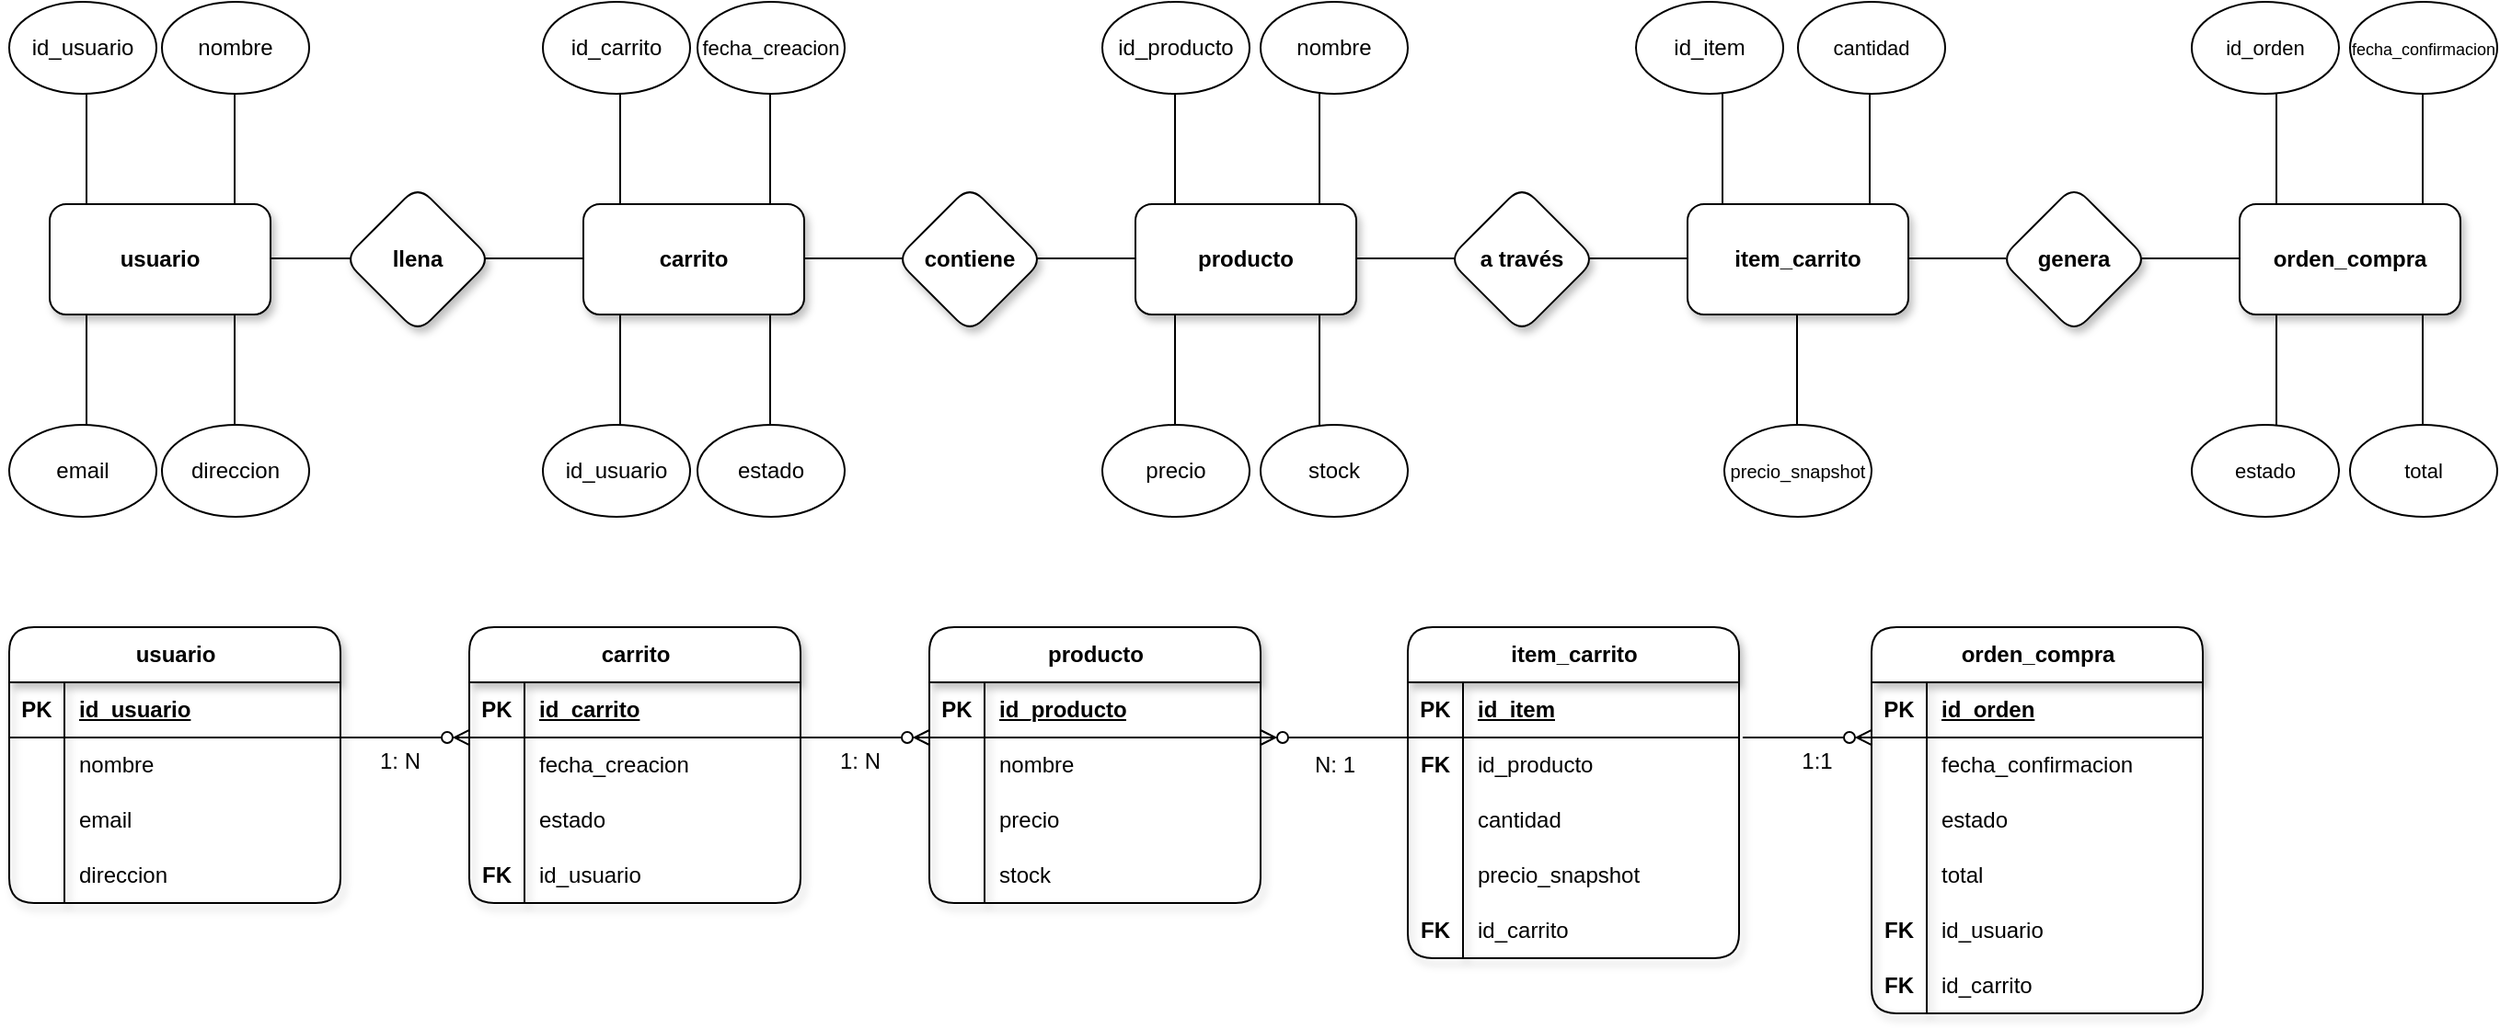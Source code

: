 <mxfile version="28.2.0">
  <diagram name="Página-1" id="BVF_Sdd0lbdZbqSr5Axi">
    <mxGraphModel grid="1" page="1" gridSize="10" guides="1" tooltips="1" connect="1" arrows="1" fold="1" pageScale="1" pageWidth="1169" pageHeight="1654" math="0" shadow="0">
      <root>
        <mxCell id="0" />
        <mxCell id="1" parent="0" />
        <mxCell id="yxh1F2cx4hPdt5Vnige9-108" value="" style="endArrow=none;html=1;rounded=0;" edge="1" parent="1">
          <mxGeometry width="50" height="50" relative="1" as="geometry">
            <mxPoint x="1180" y="199.5" as="sourcePoint" />
            <mxPoint x="1240" y="199.5" as="targetPoint" />
          </mxGeometry>
        </mxCell>
        <mxCell id="yxh1F2cx4hPdt5Vnige9-107" value="" style="endArrow=none;html=1;rounded=0;" edge="1" parent="1">
          <mxGeometry width="50" height="50" relative="1" as="geometry">
            <mxPoint x="1053" y="199.5" as="sourcePoint" />
            <mxPoint x="1113" y="199.5" as="targetPoint" />
          </mxGeometry>
        </mxCell>
        <mxCell id="yxh1F2cx4hPdt5Vnige9-14" value="" style="endArrow=none;html=1;rounded=0;" edge="1" parent="1">
          <mxGeometry width="50" height="50" relative="1" as="geometry">
            <mxPoint x="880" y="199.5" as="sourcePoint" />
            <mxPoint x="940" y="199.5" as="targetPoint" />
          </mxGeometry>
        </mxCell>
        <mxCell id="yxh1F2cx4hPdt5Vnige9-13" value="" style="endArrow=none;html=1;rounded=0;" edge="1" parent="1">
          <mxGeometry width="50" height="50" relative="1" as="geometry">
            <mxPoint x="760" y="199.5" as="sourcePoint" />
            <mxPoint x="820" y="199.5" as="targetPoint" />
          </mxGeometry>
        </mxCell>
        <mxCell id="yxh1F2cx4hPdt5Vnige9-12" value="" style="endArrow=none;html=1;rounded=0;" edge="1" parent="1">
          <mxGeometry width="50" height="50" relative="1" as="geometry">
            <mxPoint x="585" y="199.5" as="sourcePoint" />
            <mxPoint x="645" y="199.5" as="targetPoint" />
          </mxGeometry>
        </mxCell>
        <mxCell id="yxh1F2cx4hPdt5Vnige9-11" value="" style="endArrow=none;html=1;rounded=0;" edge="1" parent="1">
          <mxGeometry width="50" height="50" relative="1" as="geometry">
            <mxPoint x="460" y="199.5" as="sourcePoint" />
            <mxPoint x="520" y="199.5" as="targetPoint" />
          </mxGeometry>
        </mxCell>
        <mxCell id="yxh1F2cx4hPdt5Vnige9-10" value="" style="endArrow=none;html=1;rounded=0;" edge="1" parent="1">
          <mxGeometry width="50" height="50" relative="1" as="geometry">
            <mxPoint x="280" y="199.5" as="sourcePoint" />
            <mxPoint x="340" y="199.5" as="targetPoint" />
          </mxGeometry>
        </mxCell>
        <mxCell id="yxh1F2cx4hPdt5Vnige9-9" value="" style="endArrow=none;html=1;rounded=0;" edge="1" parent="1">
          <mxGeometry width="50" height="50" relative="1" as="geometry">
            <mxPoint x="160" y="199.5" as="sourcePoint" />
            <mxPoint x="220" y="199.5" as="targetPoint" />
          </mxGeometry>
        </mxCell>
        <mxCell id="yxh1F2cx4hPdt5Vnige9-1" value="&lt;b&gt;usuario&lt;/b&gt;" style="rounded=1;whiteSpace=wrap;html=1;shadow=1;" vertex="1" parent="1">
          <mxGeometry x="50" y="170" width="120" height="60" as="geometry" />
        </mxCell>
        <mxCell id="yxh1F2cx4hPdt5Vnige9-2" value="&lt;b&gt;carrito&lt;/b&gt;" style="rounded=1;whiteSpace=wrap;html=1;shadow=1;" vertex="1" parent="1">
          <mxGeometry x="340" y="170" width="120" height="60" as="geometry" />
        </mxCell>
        <mxCell id="yxh1F2cx4hPdt5Vnige9-3" value="&lt;b&gt;item_carrito&lt;/b&gt;" style="rounded=1;whiteSpace=wrap;html=1;shadow=1;" vertex="1" parent="1">
          <mxGeometry x="940" y="170" width="120" height="60" as="geometry" />
        </mxCell>
        <mxCell id="yxh1F2cx4hPdt5Vnige9-4" value="&lt;b&gt;producto&lt;/b&gt;" style="rounded=1;whiteSpace=wrap;html=1;shadow=1;" vertex="1" parent="1">
          <mxGeometry x="640" y="170" width="120" height="60" as="geometry" />
        </mxCell>
        <mxCell id="yxh1F2cx4hPdt5Vnige9-5" value="&lt;b&gt;llena&lt;/b&gt;" style="rhombus;whiteSpace=wrap;html=1;rounded=1;shadow=1;" vertex="1" parent="1">
          <mxGeometry x="210" y="160" width="80" height="80" as="geometry" />
        </mxCell>
        <mxCell id="yxh1F2cx4hPdt5Vnige9-7" value="&lt;b&gt;a través&lt;/b&gt;" style="rhombus;whiteSpace=wrap;html=1;rounded=1;shadow=1;" vertex="1" parent="1">
          <mxGeometry x="810" y="160" width="80" height="80" as="geometry" />
        </mxCell>
        <mxCell id="yxh1F2cx4hPdt5Vnige9-8" value="&lt;b&gt;contiene&lt;/b&gt;" style="rhombus;whiteSpace=wrap;html=1;rounded=1;shadow=1;" vertex="1" parent="1">
          <mxGeometry x="510" y="160" width="80" height="80" as="geometry" />
        </mxCell>
        <mxCell id="yxh1F2cx4hPdt5Vnige9-15" value="id_usuario" style="ellipse;whiteSpace=wrap;html=1;" vertex="1" parent="1">
          <mxGeometry x="28" y="60" width="80" height="50" as="geometry" />
        </mxCell>
        <mxCell id="yxh1F2cx4hPdt5Vnige9-16" value="nombre" style="ellipse;whiteSpace=wrap;html=1;" vertex="1" parent="1">
          <mxGeometry x="111" y="60" width="80" height="50" as="geometry" />
        </mxCell>
        <mxCell id="yxh1F2cx4hPdt5Vnige9-17" value="email" style="ellipse;whiteSpace=wrap;html=1;" vertex="1" parent="1">
          <mxGeometry x="28" y="290" width="80" height="50" as="geometry" />
        </mxCell>
        <mxCell id="yxh1F2cx4hPdt5Vnige9-18" value="direccion" style="ellipse;whiteSpace=wrap;html=1;" vertex="1" parent="1">
          <mxGeometry x="111" y="290" width="80" height="50" as="geometry" />
        </mxCell>
        <mxCell id="yxh1F2cx4hPdt5Vnige9-19" value="" style="endArrow=none;html=1;rounded=0;" edge="1" parent="1">
          <mxGeometry width="50" height="50" relative="1" as="geometry">
            <mxPoint x="70" y="290" as="sourcePoint" />
            <mxPoint x="70" y="230" as="targetPoint" />
          </mxGeometry>
        </mxCell>
        <mxCell id="yxh1F2cx4hPdt5Vnige9-20" style="edgeStyle=orthogonalEdgeStyle;rounded=0;orthogonalLoop=1;jettySize=auto;html=1;exitX=0.5;exitY=1;exitDx=0;exitDy=0;" edge="1" parent="1" source="yxh1F2cx4hPdt5Vnige9-18" target="yxh1F2cx4hPdt5Vnige9-18">
          <mxGeometry relative="1" as="geometry" />
        </mxCell>
        <mxCell id="yxh1F2cx4hPdt5Vnige9-21" value="" style="endArrow=none;html=1;rounded=0;" edge="1" parent="1">
          <mxGeometry width="50" height="50" relative="1" as="geometry">
            <mxPoint x="150.5" y="290" as="sourcePoint" />
            <mxPoint x="150.5" y="230" as="targetPoint" />
          </mxGeometry>
        </mxCell>
        <mxCell id="yxh1F2cx4hPdt5Vnige9-22" value="" style="endArrow=none;html=1;rounded=0;" edge="1" parent="1">
          <mxGeometry width="50" height="50" relative="1" as="geometry">
            <mxPoint x="70" y="170" as="sourcePoint" />
            <mxPoint x="70" y="110" as="targetPoint" />
          </mxGeometry>
        </mxCell>
        <mxCell id="yxh1F2cx4hPdt5Vnige9-23" value="" style="endArrow=none;html=1;rounded=0;" edge="1" parent="1">
          <mxGeometry width="50" height="50" relative="1" as="geometry">
            <mxPoint x="150.5" y="170" as="sourcePoint" />
            <mxPoint x="150.5" y="110" as="targetPoint" />
          </mxGeometry>
        </mxCell>
        <mxCell id="yxh1F2cx4hPdt5Vnige9-24" value="id_carrito" style="ellipse;whiteSpace=wrap;html=1;" vertex="1" parent="1">
          <mxGeometry x="318" y="60" width="80" height="50" as="geometry" />
        </mxCell>
        <mxCell id="yxh1F2cx4hPdt5Vnige9-25" value="&lt;font style=&quot;font-size: 11px;&quot;&gt;fecha_creacion&lt;/font&gt;" style="ellipse;whiteSpace=wrap;html=1;" vertex="1" parent="1">
          <mxGeometry x="402" y="60" width="80" height="50" as="geometry" />
        </mxCell>
        <mxCell id="yxh1F2cx4hPdt5Vnige9-26" value="id_usuario" style="ellipse;whiteSpace=wrap;html=1;" vertex="1" parent="1">
          <mxGeometry x="318" y="290" width="80" height="50" as="geometry" />
        </mxCell>
        <mxCell id="yxh1F2cx4hPdt5Vnige9-27" value="estado" style="ellipse;whiteSpace=wrap;html=1;" vertex="1" parent="1">
          <mxGeometry x="402" y="290" width="80" height="50" as="geometry" />
        </mxCell>
        <mxCell id="yxh1F2cx4hPdt5Vnige9-28" value="" style="endArrow=none;html=1;rounded=0;" edge="1" parent="1">
          <mxGeometry width="50" height="50" relative="1" as="geometry">
            <mxPoint x="360" y="290" as="sourcePoint" />
            <mxPoint x="360" y="230" as="targetPoint" />
          </mxGeometry>
        </mxCell>
        <mxCell id="yxh1F2cx4hPdt5Vnige9-29" value="" style="endArrow=none;html=1;rounded=0;" edge="1" parent="1">
          <mxGeometry width="50" height="50" relative="1" as="geometry">
            <mxPoint x="441.5" y="290" as="sourcePoint" />
            <mxPoint x="441.5" y="230" as="targetPoint" />
          </mxGeometry>
        </mxCell>
        <mxCell id="yxh1F2cx4hPdt5Vnige9-30" value="" style="endArrow=none;html=1;rounded=0;" edge="1" parent="1">
          <mxGeometry width="50" height="50" relative="1" as="geometry">
            <mxPoint x="360" y="170" as="sourcePoint" />
            <mxPoint x="360" y="110" as="targetPoint" />
          </mxGeometry>
        </mxCell>
        <mxCell id="yxh1F2cx4hPdt5Vnige9-31" value="" style="endArrow=none;html=1;rounded=0;" edge="1" parent="1">
          <mxGeometry width="50" height="50" relative="1" as="geometry">
            <mxPoint x="441.5" y="170" as="sourcePoint" />
            <mxPoint x="441.5" y="110" as="targetPoint" />
          </mxGeometry>
        </mxCell>
        <mxCell id="yxh1F2cx4hPdt5Vnige9-32" value="id_producto" style="ellipse;whiteSpace=wrap;html=1;" vertex="1" parent="1">
          <mxGeometry x="622" y="60" width="80" height="50" as="geometry" />
        </mxCell>
        <mxCell id="yxh1F2cx4hPdt5Vnige9-34" value="nombre" style="ellipse;whiteSpace=wrap;html=1;" vertex="1" parent="1">
          <mxGeometry x="708" y="60" width="80" height="50" as="geometry" />
        </mxCell>
        <mxCell id="yxh1F2cx4hPdt5Vnige9-35" value="precio" style="ellipse;whiteSpace=wrap;html=1;" vertex="1" parent="1">
          <mxGeometry x="622" y="290" width="80" height="50" as="geometry" />
        </mxCell>
        <mxCell id="yxh1F2cx4hPdt5Vnige9-36" value="stock" style="ellipse;whiteSpace=wrap;html=1;" vertex="1" parent="1">
          <mxGeometry x="708" y="290" width="80" height="50" as="geometry" />
        </mxCell>
        <mxCell id="yxh1F2cx4hPdt5Vnige9-37" value="" style="endArrow=none;html=1;rounded=0;" edge="1" parent="1">
          <mxGeometry width="50" height="50" relative="1" as="geometry">
            <mxPoint x="661.5" y="290" as="sourcePoint" />
            <mxPoint x="661.5" y="230" as="targetPoint" />
          </mxGeometry>
        </mxCell>
        <mxCell id="yxh1F2cx4hPdt5Vnige9-38" value="" style="endArrow=none;html=1;rounded=0;" edge="1" parent="1">
          <mxGeometry width="50" height="50" relative="1" as="geometry">
            <mxPoint x="740" y="290" as="sourcePoint" />
            <mxPoint x="740" y="230" as="targetPoint" />
          </mxGeometry>
        </mxCell>
        <mxCell id="yxh1F2cx4hPdt5Vnige9-39" value="" style="endArrow=none;html=1;rounded=0;" edge="1" parent="1">
          <mxGeometry width="50" height="50" relative="1" as="geometry">
            <mxPoint x="661.5" y="170" as="sourcePoint" />
            <mxPoint x="661.5" y="110" as="targetPoint" />
          </mxGeometry>
        </mxCell>
        <mxCell id="yxh1F2cx4hPdt5Vnige9-42" value="id_item" style="ellipse;whiteSpace=wrap;html=1;" vertex="1" parent="1">
          <mxGeometry x="912" y="60" width="80" height="50" as="geometry" />
        </mxCell>
        <mxCell id="yxh1F2cx4hPdt5Vnige9-43" value="&lt;font style=&quot;font-size: 11px;&quot;&gt;cantidad&lt;/font&gt;" style="ellipse;whiteSpace=wrap;html=1;" vertex="1" parent="1">
          <mxGeometry x="1000" y="60" width="80" height="50" as="geometry" />
        </mxCell>
        <mxCell id="yxh1F2cx4hPdt5Vnige9-45" value="&lt;font style=&quot;font-size: 10px;&quot;&gt;precio_snapshot&lt;/font&gt;" style="ellipse;whiteSpace=wrap;html=1;" vertex="1" parent="1">
          <mxGeometry x="960" y="290" width="80" height="50" as="geometry" />
        </mxCell>
        <mxCell id="yxh1F2cx4hPdt5Vnige9-47" value="" style="endArrow=none;html=1;rounded=0;" edge="1" parent="1">
          <mxGeometry width="50" height="50" relative="1" as="geometry">
            <mxPoint x="999.5" y="290" as="sourcePoint" />
            <mxPoint x="999.5" y="230" as="targetPoint" />
          </mxGeometry>
        </mxCell>
        <mxCell id="yxh1F2cx4hPdt5Vnige9-49" value="" style="endArrow=none;html=1;rounded=0;" edge="1" parent="1">
          <mxGeometry width="50" height="50" relative="1" as="geometry">
            <mxPoint x="1039" y="170" as="sourcePoint" />
            <mxPoint x="1039" y="110" as="targetPoint" />
          </mxGeometry>
        </mxCell>
        <mxCell id="yxh1F2cx4hPdt5Vnige9-52" value="usuario" style="shape=table;startSize=30;container=1;collapsible=1;childLayout=tableLayout;fixedRows=1;rowLines=0;fontStyle=1;align=center;resizeLast=1;html=1;rounded=1;shadow=1;" vertex="1" parent="1">
          <mxGeometry x="28" y="400" width="180" height="150" as="geometry" />
        </mxCell>
        <mxCell id="yxh1F2cx4hPdt5Vnige9-53" value="" style="shape=tableRow;horizontal=0;startSize=0;swimlaneHead=0;swimlaneBody=0;fillColor=none;collapsible=0;dropTarget=0;points=[[0,0.5],[1,0.5]];portConstraint=eastwest;top=0;left=0;right=0;bottom=1;" vertex="1" parent="yxh1F2cx4hPdt5Vnige9-52">
          <mxGeometry y="30" width="180" height="30" as="geometry" />
        </mxCell>
        <mxCell id="yxh1F2cx4hPdt5Vnige9-54" value="PK" style="shape=partialRectangle;connectable=0;fillColor=none;top=0;left=0;bottom=0;right=0;fontStyle=1;overflow=hidden;whiteSpace=wrap;html=1;" vertex="1" parent="yxh1F2cx4hPdt5Vnige9-53">
          <mxGeometry width="30" height="30" as="geometry">
            <mxRectangle width="30" height="30" as="alternateBounds" />
          </mxGeometry>
        </mxCell>
        <mxCell id="yxh1F2cx4hPdt5Vnige9-55" value="id_usuario" style="shape=partialRectangle;connectable=0;fillColor=none;top=0;left=0;bottom=0;right=0;align=left;spacingLeft=6;fontStyle=5;overflow=hidden;whiteSpace=wrap;html=1;" vertex="1" parent="yxh1F2cx4hPdt5Vnige9-53">
          <mxGeometry x="30" width="150" height="30" as="geometry">
            <mxRectangle width="150" height="30" as="alternateBounds" />
          </mxGeometry>
        </mxCell>
        <mxCell id="yxh1F2cx4hPdt5Vnige9-56" value="" style="shape=tableRow;horizontal=0;startSize=0;swimlaneHead=0;swimlaneBody=0;fillColor=none;collapsible=0;dropTarget=0;points=[[0,0.5],[1,0.5]];portConstraint=eastwest;top=0;left=0;right=0;bottom=0;" vertex="1" parent="yxh1F2cx4hPdt5Vnige9-52">
          <mxGeometry y="60" width="180" height="30" as="geometry" />
        </mxCell>
        <mxCell id="yxh1F2cx4hPdt5Vnige9-57" value="" style="shape=partialRectangle;connectable=0;fillColor=none;top=0;left=0;bottom=0;right=0;editable=1;overflow=hidden;whiteSpace=wrap;html=1;" vertex="1" parent="yxh1F2cx4hPdt5Vnige9-56">
          <mxGeometry width="30" height="30" as="geometry">
            <mxRectangle width="30" height="30" as="alternateBounds" />
          </mxGeometry>
        </mxCell>
        <mxCell id="yxh1F2cx4hPdt5Vnige9-58" value="nombre" style="shape=partialRectangle;connectable=0;fillColor=none;top=0;left=0;bottom=0;right=0;align=left;spacingLeft=6;overflow=hidden;whiteSpace=wrap;html=1;" vertex="1" parent="yxh1F2cx4hPdt5Vnige9-56">
          <mxGeometry x="30" width="150" height="30" as="geometry">
            <mxRectangle width="150" height="30" as="alternateBounds" />
          </mxGeometry>
        </mxCell>
        <mxCell id="yxh1F2cx4hPdt5Vnige9-59" value="" style="shape=tableRow;horizontal=0;startSize=0;swimlaneHead=0;swimlaneBody=0;fillColor=none;collapsible=0;dropTarget=0;points=[[0,0.5],[1,0.5]];portConstraint=eastwest;top=0;left=0;right=0;bottom=0;" vertex="1" parent="yxh1F2cx4hPdt5Vnige9-52">
          <mxGeometry y="90" width="180" height="30" as="geometry" />
        </mxCell>
        <mxCell id="yxh1F2cx4hPdt5Vnige9-60" value="" style="shape=partialRectangle;connectable=0;fillColor=none;top=0;left=0;bottom=0;right=0;editable=1;overflow=hidden;whiteSpace=wrap;html=1;" vertex="1" parent="yxh1F2cx4hPdt5Vnige9-59">
          <mxGeometry width="30" height="30" as="geometry">
            <mxRectangle width="30" height="30" as="alternateBounds" />
          </mxGeometry>
        </mxCell>
        <mxCell id="yxh1F2cx4hPdt5Vnige9-61" value="email" style="shape=partialRectangle;connectable=0;fillColor=none;top=0;left=0;bottom=0;right=0;align=left;spacingLeft=6;overflow=hidden;whiteSpace=wrap;html=1;" vertex="1" parent="yxh1F2cx4hPdt5Vnige9-59">
          <mxGeometry x="30" width="150" height="30" as="geometry">
            <mxRectangle width="150" height="30" as="alternateBounds" />
          </mxGeometry>
        </mxCell>
        <mxCell id="yxh1F2cx4hPdt5Vnige9-62" value="" style="shape=tableRow;horizontal=0;startSize=0;swimlaneHead=0;swimlaneBody=0;fillColor=none;collapsible=0;dropTarget=0;points=[[0,0.5],[1,0.5]];portConstraint=eastwest;top=0;left=0;right=0;bottom=0;" vertex="1" parent="yxh1F2cx4hPdt5Vnige9-52">
          <mxGeometry y="120" width="180" height="30" as="geometry" />
        </mxCell>
        <mxCell id="yxh1F2cx4hPdt5Vnige9-63" value="" style="shape=partialRectangle;connectable=0;fillColor=none;top=0;left=0;bottom=0;right=0;editable=1;overflow=hidden;whiteSpace=wrap;html=1;" vertex="1" parent="yxh1F2cx4hPdt5Vnige9-62">
          <mxGeometry width="30" height="30" as="geometry">
            <mxRectangle width="30" height="30" as="alternateBounds" />
          </mxGeometry>
        </mxCell>
        <mxCell id="yxh1F2cx4hPdt5Vnige9-64" value="direccion" style="shape=partialRectangle;connectable=0;fillColor=none;top=0;left=0;bottom=0;right=0;align=left;spacingLeft=6;overflow=hidden;whiteSpace=wrap;html=1;" vertex="1" parent="yxh1F2cx4hPdt5Vnige9-62">
          <mxGeometry x="30" width="150" height="30" as="geometry">
            <mxRectangle width="150" height="30" as="alternateBounds" />
          </mxGeometry>
        </mxCell>
        <mxCell id="yxh1F2cx4hPdt5Vnige9-65" value="carrito" style="shape=table;startSize=30;container=1;collapsible=1;childLayout=tableLayout;fixedRows=1;rowLines=0;fontStyle=1;align=center;resizeLast=1;html=1;rounded=1;shadow=1;" vertex="1" parent="1">
          <mxGeometry x="278" y="400" width="180" height="150" as="geometry" />
        </mxCell>
        <mxCell id="yxh1F2cx4hPdt5Vnige9-66" value="" style="shape=tableRow;horizontal=0;startSize=0;swimlaneHead=0;swimlaneBody=0;fillColor=none;collapsible=0;dropTarget=0;points=[[0,0.5],[1,0.5]];portConstraint=eastwest;top=0;left=0;right=0;bottom=1;" vertex="1" parent="yxh1F2cx4hPdt5Vnige9-65">
          <mxGeometry y="30" width="180" height="30" as="geometry" />
        </mxCell>
        <mxCell id="yxh1F2cx4hPdt5Vnige9-67" value="PK" style="shape=partialRectangle;connectable=0;fillColor=none;top=0;left=0;bottom=0;right=0;fontStyle=1;overflow=hidden;whiteSpace=wrap;html=1;" vertex="1" parent="yxh1F2cx4hPdt5Vnige9-66">
          <mxGeometry width="30" height="30" as="geometry">
            <mxRectangle width="30" height="30" as="alternateBounds" />
          </mxGeometry>
        </mxCell>
        <mxCell id="yxh1F2cx4hPdt5Vnige9-68" value="id_carrito" style="shape=partialRectangle;connectable=0;fillColor=none;top=0;left=0;bottom=0;right=0;align=left;spacingLeft=6;fontStyle=5;overflow=hidden;whiteSpace=wrap;html=1;" vertex="1" parent="yxh1F2cx4hPdt5Vnige9-66">
          <mxGeometry x="30" width="150" height="30" as="geometry">
            <mxRectangle width="150" height="30" as="alternateBounds" />
          </mxGeometry>
        </mxCell>
        <mxCell id="yxh1F2cx4hPdt5Vnige9-69" value="" style="shape=tableRow;horizontal=0;startSize=0;swimlaneHead=0;swimlaneBody=0;fillColor=none;collapsible=0;dropTarget=0;points=[[0,0.5],[1,0.5]];portConstraint=eastwest;top=0;left=0;right=0;bottom=0;" vertex="1" parent="yxh1F2cx4hPdt5Vnige9-65">
          <mxGeometry y="60" width="180" height="30" as="geometry" />
        </mxCell>
        <mxCell id="yxh1F2cx4hPdt5Vnige9-70" value="" style="shape=partialRectangle;connectable=0;fillColor=none;top=0;left=0;bottom=0;right=0;editable=1;overflow=hidden;whiteSpace=wrap;html=1;" vertex="1" parent="yxh1F2cx4hPdt5Vnige9-69">
          <mxGeometry width="30" height="30" as="geometry">
            <mxRectangle width="30" height="30" as="alternateBounds" />
          </mxGeometry>
        </mxCell>
        <mxCell id="yxh1F2cx4hPdt5Vnige9-71" value="fecha_creacion" style="shape=partialRectangle;connectable=0;fillColor=none;top=0;left=0;bottom=0;right=0;align=left;spacingLeft=6;overflow=hidden;whiteSpace=wrap;html=1;" vertex="1" parent="yxh1F2cx4hPdt5Vnige9-69">
          <mxGeometry x="30" width="150" height="30" as="geometry">
            <mxRectangle width="150" height="30" as="alternateBounds" />
          </mxGeometry>
        </mxCell>
        <mxCell id="yxh1F2cx4hPdt5Vnige9-72" value="" style="shape=tableRow;horizontal=0;startSize=0;swimlaneHead=0;swimlaneBody=0;fillColor=none;collapsible=0;dropTarget=0;points=[[0,0.5],[1,0.5]];portConstraint=eastwest;top=0;left=0;right=0;bottom=0;" vertex="1" parent="yxh1F2cx4hPdt5Vnige9-65">
          <mxGeometry y="90" width="180" height="30" as="geometry" />
        </mxCell>
        <mxCell id="yxh1F2cx4hPdt5Vnige9-73" value="" style="shape=partialRectangle;connectable=0;fillColor=none;top=0;left=0;bottom=0;right=0;editable=1;overflow=hidden;whiteSpace=wrap;html=1;" vertex="1" parent="yxh1F2cx4hPdt5Vnige9-72">
          <mxGeometry width="30" height="30" as="geometry">
            <mxRectangle width="30" height="30" as="alternateBounds" />
          </mxGeometry>
        </mxCell>
        <mxCell id="yxh1F2cx4hPdt5Vnige9-74" value="estado" style="shape=partialRectangle;connectable=0;fillColor=none;top=0;left=0;bottom=0;right=0;align=left;spacingLeft=6;overflow=hidden;whiteSpace=wrap;html=1;" vertex="1" parent="yxh1F2cx4hPdt5Vnige9-72">
          <mxGeometry x="30" width="150" height="30" as="geometry">
            <mxRectangle width="150" height="30" as="alternateBounds" />
          </mxGeometry>
        </mxCell>
        <mxCell id="yxh1F2cx4hPdt5Vnige9-75" value="" style="shape=tableRow;horizontal=0;startSize=0;swimlaneHead=0;swimlaneBody=0;fillColor=none;collapsible=0;dropTarget=0;points=[[0,0.5],[1,0.5]];portConstraint=eastwest;top=0;left=0;right=0;bottom=0;" vertex="1" parent="yxh1F2cx4hPdt5Vnige9-65">
          <mxGeometry y="120" width="180" height="30" as="geometry" />
        </mxCell>
        <mxCell id="yxh1F2cx4hPdt5Vnige9-76" value="&lt;b&gt;FK&lt;/b&gt;" style="shape=partialRectangle;connectable=0;fillColor=none;top=0;left=0;bottom=0;right=0;editable=1;overflow=hidden;whiteSpace=wrap;html=1;" vertex="1" parent="yxh1F2cx4hPdt5Vnige9-75">
          <mxGeometry width="30" height="30" as="geometry">
            <mxRectangle width="30" height="30" as="alternateBounds" />
          </mxGeometry>
        </mxCell>
        <mxCell id="yxh1F2cx4hPdt5Vnige9-77" value="id_usuario" style="shape=partialRectangle;connectable=0;fillColor=none;top=0;left=0;bottom=0;right=0;align=left;spacingLeft=6;overflow=hidden;whiteSpace=wrap;html=1;" vertex="1" parent="yxh1F2cx4hPdt5Vnige9-75">
          <mxGeometry x="30" width="150" height="30" as="geometry">
            <mxRectangle width="150" height="30" as="alternateBounds" />
          </mxGeometry>
        </mxCell>
        <mxCell id="yxh1F2cx4hPdt5Vnige9-78" value="producto" style="shape=table;startSize=30;container=1;collapsible=1;childLayout=tableLayout;fixedRows=1;rowLines=0;fontStyle=1;align=center;resizeLast=1;html=1;rounded=1;shadow=1;" vertex="1" parent="1">
          <mxGeometry x="528" y="400" width="180" height="150" as="geometry" />
        </mxCell>
        <mxCell id="yxh1F2cx4hPdt5Vnige9-79" value="" style="shape=tableRow;horizontal=0;startSize=0;swimlaneHead=0;swimlaneBody=0;fillColor=none;collapsible=0;dropTarget=0;points=[[0,0.5],[1,0.5]];portConstraint=eastwest;top=0;left=0;right=0;bottom=1;" vertex="1" parent="yxh1F2cx4hPdt5Vnige9-78">
          <mxGeometry y="30" width="180" height="30" as="geometry" />
        </mxCell>
        <mxCell id="yxh1F2cx4hPdt5Vnige9-80" value="PK" style="shape=partialRectangle;connectable=0;fillColor=none;top=0;left=0;bottom=0;right=0;fontStyle=1;overflow=hidden;whiteSpace=wrap;html=1;" vertex="1" parent="yxh1F2cx4hPdt5Vnige9-79">
          <mxGeometry width="30" height="30" as="geometry">
            <mxRectangle width="30" height="30" as="alternateBounds" />
          </mxGeometry>
        </mxCell>
        <mxCell id="yxh1F2cx4hPdt5Vnige9-81" value="id_producto" style="shape=partialRectangle;connectable=0;fillColor=none;top=0;left=0;bottom=0;right=0;align=left;spacingLeft=6;fontStyle=5;overflow=hidden;whiteSpace=wrap;html=1;" vertex="1" parent="yxh1F2cx4hPdt5Vnige9-79">
          <mxGeometry x="30" width="150" height="30" as="geometry">
            <mxRectangle width="150" height="30" as="alternateBounds" />
          </mxGeometry>
        </mxCell>
        <mxCell id="yxh1F2cx4hPdt5Vnige9-82" value="" style="shape=tableRow;horizontal=0;startSize=0;swimlaneHead=0;swimlaneBody=0;fillColor=none;collapsible=0;dropTarget=0;points=[[0,0.5],[1,0.5]];portConstraint=eastwest;top=0;left=0;right=0;bottom=0;" vertex="1" parent="yxh1F2cx4hPdt5Vnige9-78">
          <mxGeometry y="60" width="180" height="30" as="geometry" />
        </mxCell>
        <mxCell id="yxh1F2cx4hPdt5Vnige9-83" value="" style="shape=partialRectangle;connectable=0;fillColor=none;top=0;left=0;bottom=0;right=0;editable=1;overflow=hidden;whiteSpace=wrap;html=1;" vertex="1" parent="yxh1F2cx4hPdt5Vnige9-82">
          <mxGeometry width="30" height="30" as="geometry">
            <mxRectangle width="30" height="30" as="alternateBounds" />
          </mxGeometry>
        </mxCell>
        <mxCell id="yxh1F2cx4hPdt5Vnige9-84" value="nombre" style="shape=partialRectangle;connectable=0;fillColor=none;top=0;left=0;bottom=0;right=0;align=left;spacingLeft=6;overflow=hidden;whiteSpace=wrap;html=1;" vertex="1" parent="yxh1F2cx4hPdt5Vnige9-82">
          <mxGeometry x="30" width="150" height="30" as="geometry">
            <mxRectangle width="150" height="30" as="alternateBounds" />
          </mxGeometry>
        </mxCell>
        <mxCell id="yxh1F2cx4hPdt5Vnige9-85" value="" style="shape=tableRow;horizontal=0;startSize=0;swimlaneHead=0;swimlaneBody=0;fillColor=none;collapsible=0;dropTarget=0;points=[[0,0.5],[1,0.5]];portConstraint=eastwest;top=0;left=0;right=0;bottom=0;" vertex="1" parent="yxh1F2cx4hPdt5Vnige9-78">
          <mxGeometry y="90" width="180" height="30" as="geometry" />
        </mxCell>
        <mxCell id="yxh1F2cx4hPdt5Vnige9-86" value="" style="shape=partialRectangle;connectable=0;fillColor=none;top=0;left=0;bottom=0;right=0;editable=1;overflow=hidden;whiteSpace=wrap;html=1;" vertex="1" parent="yxh1F2cx4hPdt5Vnige9-85">
          <mxGeometry width="30" height="30" as="geometry">
            <mxRectangle width="30" height="30" as="alternateBounds" />
          </mxGeometry>
        </mxCell>
        <mxCell id="yxh1F2cx4hPdt5Vnige9-87" value="precio" style="shape=partialRectangle;connectable=0;fillColor=none;top=0;left=0;bottom=0;right=0;align=left;spacingLeft=6;overflow=hidden;whiteSpace=wrap;html=1;" vertex="1" parent="yxh1F2cx4hPdt5Vnige9-85">
          <mxGeometry x="30" width="150" height="30" as="geometry">
            <mxRectangle width="150" height="30" as="alternateBounds" />
          </mxGeometry>
        </mxCell>
        <mxCell id="yxh1F2cx4hPdt5Vnige9-88" value="" style="shape=tableRow;horizontal=0;startSize=0;swimlaneHead=0;swimlaneBody=0;fillColor=none;collapsible=0;dropTarget=0;points=[[0,0.5],[1,0.5]];portConstraint=eastwest;top=0;left=0;right=0;bottom=0;" vertex="1" parent="yxh1F2cx4hPdt5Vnige9-78">
          <mxGeometry y="120" width="180" height="30" as="geometry" />
        </mxCell>
        <mxCell id="yxh1F2cx4hPdt5Vnige9-89" value="" style="shape=partialRectangle;connectable=0;fillColor=none;top=0;left=0;bottom=0;right=0;editable=1;overflow=hidden;whiteSpace=wrap;html=1;" vertex="1" parent="yxh1F2cx4hPdt5Vnige9-88">
          <mxGeometry width="30" height="30" as="geometry">
            <mxRectangle width="30" height="30" as="alternateBounds" />
          </mxGeometry>
        </mxCell>
        <mxCell id="yxh1F2cx4hPdt5Vnige9-90" value="stock" style="shape=partialRectangle;connectable=0;fillColor=none;top=0;left=0;bottom=0;right=0;align=left;spacingLeft=6;overflow=hidden;whiteSpace=wrap;html=1;" vertex="1" parent="yxh1F2cx4hPdt5Vnige9-88">
          <mxGeometry x="30" width="150" height="30" as="geometry">
            <mxRectangle width="150" height="30" as="alternateBounds" />
          </mxGeometry>
        </mxCell>
        <mxCell id="yxh1F2cx4hPdt5Vnige9-91" value="item_carrito" style="shape=table;startSize=30;container=1;collapsible=1;childLayout=tableLayout;fixedRows=1;rowLines=0;fontStyle=1;align=center;resizeLast=1;html=1;rounded=1;shadow=1;" vertex="1" parent="1">
          <mxGeometry x="788" y="400" width="180" height="180" as="geometry" />
        </mxCell>
        <mxCell id="yxh1F2cx4hPdt5Vnige9-92" value="" style="shape=tableRow;horizontal=0;startSize=0;swimlaneHead=0;swimlaneBody=0;fillColor=none;collapsible=0;dropTarget=0;points=[[0,0.5],[1,0.5]];portConstraint=eastwest;top=0;left=0;right=0;bottom=1;" vertex="1" parent="yxh1F2cx4hPdt5Vnige9-91">
          <mxGeometry y="30" width="180" height="30" as="geometry" />
        </mxCell>
        <mxCell id="yxh1F2cx4hPdt5Vnige9-93" value="PK" style="shape=partialRectangle;connectable=0;fillColor=none;top=0;left=0;bottom=0;right=0;fontStyle=1;overflow=hidden;whiteSpace=wrap;html=1;" vertex="1" parent="yxh1F2cx4hPdt5Vnige9-92">
          <mxGeometry width="30" height="30" as="geometry">
            <mxRectangle width="30" height="30" as="alternateBounds" />
          </mxGeometry>
        </mxCell>
        <mxCell id="yxh1F2cx4hPdt5Vnige9-94" value="id_item" style="shape=partialRectangle;connectable=0;fillColor=none;top=0;left=0;bottom=0;right=0;align=left;spacingLeft=6;fontStyle=5;overflow=hidden;whiteSpace=wrap;html=1;" vertex="1" parent="yxh1F2cx4hPdt5Vnige9-92">
          <mxGeometry x="30" width="150" height="30" as="geometry">
            <mxRectangle width="150" height="30" as="alternateBounds" />
          </mxGeometry>
        </mxCell>
        <mxCell id="yxh1F2cx4hPdt5Vnige9-95" value="" style="shape=tableRow;horizontal=0;startSize=0;swimlaneHead=0;swimlaneBody=0;fillColor=none;collapsible=0;dropTarget=0;points=[[0,0.5],[1,0.5]];portConstraint=eastwest;top=0;left=0;right=0;bottom=0;" vertex="1" parent="yxh1F2cx4hPdt5Vnige9-91">
          <mxGeometry y="60" width="180" height="30" as="geometry" />
        </mxCell>
        <mxCell id="yxh1F2cx4hPdt5Vnige9-96" value="&lt;b&gt;FK&lt;/b&gt;" style="shape=partialRectangle;connectable=0;fillColor=none;top=0;left=0;bottom=0;right=0;editable=1;overflow=hidden;whiteSpace=wrap;html=1;" vertex="1" parent="yxh1F2cx4hPdt5Vnige9-95">
          <mxGeometry width="30" height="30" as="geometry">
            <mxRectangle width="30" height="30" as="alternateBounds" />
          </mxGeometry>
        </mxCell>
        <mxCell id="yxh1F2cx4hPdt5Vnige9-97" value="id_producto" style="shape=partialRectangle;connectable=0;fillColor=none;top=0;left=0;bottom=0;right=0;align=left;spacingLeft=6;overflow=hidden;whiteSpace=wrap;html=1;" vertex="1" parent="yxh1F2cx4hPdt5Vnige9-95">
          <mxGeometry x="30" width="150" height="30" as="geometry">
            <mxRectangle width="150" height="30" as="alternateBounds" />
          </mxGeometry>
        </mxCell>
        <mxCell id="yxh1F2cx4hPdt5Vnige9-98" value="" style="shape=tableRow;horizontal=0;startSize=0;swimlaneHead=0;swimlaneBody=0;fillColor=none;collapsible=0;dropTarget=0;points=[[0,0.5],[1,0.5]];portConstraint=eastwest;top=0;left=0;right=0;bottom=0;" vertex="1" parent="yxh1F2cx4hPdt5Vnige9-91">
          <mxGeometry y="90" width="180" height="30" as="geometry" />
        </mxCell>
        <mxCell id="yxh1F2cx4hPdt5Vnige9-99" value="" style="shape=partialRectangle;connectable=0;fillColor=none;top=0;left=0;bottom=0;right=0;editable=1;overflow=hidden;whiteSpace=wrap;html=1;" vertex="1" parent="yxh1F2cx4hPdt5Vnige9-98">
          <mxGeometry width="30" height="30" as="geometry">
            <mxRectangle width="30" height="30" as="alternateBounds" />
          </mxGeometry>
        </mxCell>
        <mxCell id="yxh1F2cx4hPdt5Vnige9-100" value="cantidad" style="shape=partialRectangle;connectable=0;fillColor=none;top=0;left=0;bottom=0;right=0;align=left;spacingLeft=6;overflow=hidden;whiteSpace=wrap;html=1;" vertex="1" parent="yxh1F2cx4hPdt5Vnige9-98">
          <mxGeometry x="30" width="150" height="30" as="geometry">
            <mxRectangle width="150" height="30" as="alternateBounds" />
          </mxGeometry>
        </mxCell>
        <mxCell id="yxh1F2cx4hPdt5Vnige9-101" value="" style="shape=tableRow;horizontal=0;startSize=0;swimlaneHead=0;swimlaneBody=0;fillColor=none;collapsible=0;dropTarget=0;points=[[0,0.5],[1,0.5]];portConstraint=eastwest;top=0;left=0;right=0;bottom=0;" vertex="1" parent="yxh1F2cx4hPdt5Vnige9-91">
          <mxGeometry y="120" width="180" height="30" as="geometry" />
        </mxCell>
        <mxCell id="yxh1F2cx4hPdt5Vnige9-102" value="" style="shape=partialRectangle;connectable=0;fillColor=none;top=0;left=0;bottom=0;right=0;editable=1;overflow=hidden;whiteSpace=wrap;html=1;" vertex="1" parent="yxh1F2cx4hPdt5Vnige9-101">
          <mxGeometry width="30" height="30" as="geometry">
            <mxRectangle width="30" height="30" as="alternateBounds" />
          </mxGeometry>
        </mxCell>
        <mxCell id="yxh1F2cx4hPdt5Vnige9-103" value="precio_snapshot" style="shape=partialRectangle;connectable=0;fillColor=none;top=0;left=0;bottom=0;right=0;align=left;spacingLeft=6;overflow=hidden;whiteSpace=wrap;html=1;" vertex="1" parent="yxh1F2cx4hPdt5Vnige9-101">
          <mxGeometry x="30" width="150" height="30" as="geometry">
            <mxRectangle width="150" height="30" as="alternateBounds" />
          </mxGeometry>
        </mxCell>
        <mxCell id="yxh1F2cx4hPdt5Vnige9-146" value="" style="shape=tableRow;horizontal=0;startSize=0;swimlaneHead=0;swimlaneBody=0;fillColor=none;collapsible=0;dropTarget=0;points=[[0,0.5],[1,0.5]];portConstraint=eastwest;top=0;left=0;right=0;bottom=0;" vertex="1" parent="yxh1F2cx4hPdt5Vnige9-91">
          <mxGeometry y="150" width="180" height="30" as="geometry" />
        </mxCell>
        <mxCell id="yxh1F2cx4hPdt5Vnige9-147" value="&lt;b&gt;FK&lt;/b&gt;" style="shape=partialRectangle;connectable=0;fillColor=none;top=0;left=0;bottom=0;right=0;editable=1;overflow=hidden;whiteSpace=wrap;html=1;" vertex="1" parent="yxh1F2cx4hPdt5Vnige9-146">
          <mxGeometry width="30" height="30" as="geometry">
            <mxRectangle width="30" height="30" as="alternateBounds" />
          </mxGeometry>
        </mxCell>
        <mxCell id="yxh1F2cx4hPdt5Vnige9-148" value="id_carrito" style="shape=partialRectangle;connectable=0;fillColor=none;top=0;left=0;bottom=0;right=0;align=left;spacingLeft=6;overflow=hidden;whiteSpace=wrap;html=1;" vertex="1" parent="yxh1F2cx4hPdt5Vnige9-146">
          <mxGeometry x="30" width="150" height="30" as="geometry">
            <mxRectangle width="150" height="30" as="alternateBounds" />
          </mxGeometry>
        </mxCell>
        <mxCell id="yxh1F2cx4hPdt5Vnige9-104" value="&lt;b&gt;genera&lt;/b&gt;" style="rhombus;whiteSpace=wrap;html=1;rounded=1;shadow=1;" vertex="1" parent="1">
          <mxGeometry x="1110" y="160" width="80" height="80" as="geometry" />
        </mxCell>
        <mxCell id="yxh1F2cx4hPdt5Vnige9-105" value="&lt;b&gt;orden_compra&lt;/b&gt;" style="rounded=1;whiteSpace=wrap;html=1;shadow=1;" vertex="1" parent="1">
          <mxGeometry x="1240" y="170" width="120" height="60" as="geometry" />
        </mxCell>
        <mxCell id="yxh1F2cx4hPdt5Vnige9-109" value="" style="endArrow=none;html=1;rounded=0;" edge="1" parent="1">
          <mxGeometry width="50" height="50" relative="1" as="geometry">
            <mxPoint x="740" y="170" as="sourcePoint" />
            <mxPoint x="740" y="110" as="targetPoint" />
          </mxGeometry>
        </mxCell>
        <mxCell id="yxh1F2cx4hPdt5Vnige9-110" value="" style="endArrow=none;html=1;rounded=0;" edge="1" parent="1">
          <mxGeometry width="50" height="50" relative="1" as="geometry">
            <mxPoint x="959" y="170" as="sourcePoint" />
            <mxPoint x="959" y="110" as="targetPoint" />
          </mxGeometry>
        </mxCell>
        <mxCell id="yxh1F2cx4hPdt5Vnige9-111" value="&lt;span style=&quot;font-size: 11px;&quot;&gt;id_orden&lt;/span&gt;" style="ellipse;whiteSpace=wrap;html=1;" vertex="1" parent="1">
          <mxGeometry x="1214" y="60" width="80" height="50" as="geometry" />
        </mxCell>
        <mxCell id="yxh1F2cx4hPdt5Vnige9-112" value="&lt;font style=&quot;font-size: 9px;&quot;&gt;fecha_confirmacion&lt;/font&gt;" style="ellipse;whiteSpace=wrap;html=1;" vertex="1" parent="1">
          <mxGeometry x="1300" y="60" width="80" height="50" as="geometry" />
        </mxCell>
        <mxCell id="yxh1F2cx4hPdt5Vnige9-113" value="&lt;span style=&quot;font-size: 11px;&quot;&gt;estado&lt;/span&gt;" style="ellipse;whiteSpace=wrap;html=1;" vertex="1" parent="1">
          <mxGeometry x="1214" y="290" width="80" height="50" as="geometry" />
        </mxCell>
        <mxCell id="yxh1F2cx4hPdt5Vnige9-114" value="&lt;span style=&quot;font-size: 11px;&quot;&gt;total&lt;/span&gt;" style="ellipse;whiteSpace=wrap;html=1;" vertex="1" parent="1">
          <mxGeometry x="1300" y="290" width="80" height="50" as="geometry" />
        </mxCell>
        <mxCell id="yxh1F2cx4hPdt5Vnige9-115" value="" style="endArrow=none;html=1;rounded=0;" edge="1" parent="1">
          <mxGeometry width="50" height="50" relative="1" as="geometry">
            <mxPoint x="1260" y="170" as="sourcePoint" />
            <mxPoint x="1260" y="110" as="targetPoint" />
          </mxGeometry>
        </mxCell>
        <mxCell id="yxh1F2cx4hPdt5Vnige9-116" value="" style="endArrow=none;html=1;rounded=0;" edge="1" parent="1">
          <mxGeometry width="50" height="50" relative="1" as="geometry">
            <mxPoint x="1339.5" y="170" as="sourcePoint" />
            <mxPoint x="1339.5" y="110" as="targetPoint" />
          </mxGeometry>
        </mxCell>
        <mxCell id="yxh1F2cx4hPdt5Vnige9-117" value="" style="endArrow=none;html=1;rounded=0;" edge="1" parent="1">
          <mxGeometry width="50" height="50" relative="1" as="geometry">
            <mxPoint x="1260" y="290" as="sourcePoint" />
            <mxPoint x="1260" y="230" as="targetPoint" />
          </mxGeometry>
        </mxCell>
        <mxCell id="yxh1F2cx4hPdt5Vnige9-118" value="" style="endArrow=none;html=1;rounded=0;" edge="1" parent="1">
          <mxGeometry width="50" height="50" relative="1" as="geometry">
            <mxPoint x="1339.5" y="290" as="sourcePoint" />
            <mxPoint x="1339.5" y="230" as="targetPoint" />
          </mxGeometry>
        </mxCell>
        <mxCell id="yxh1F2cx4hPdt5Vnige9-119" value="orden_compra" style="shape=table;startSize=30;container=1;collapsible=1;childLayout=tableLayout;fixedRows=1;rowLines=0;fontStyle=1;align=center;resizeLast=1;html=1;rounded=1;shadow=1;" vertex="1" parent="1">
          <mxGeometry x="1040" y="400" width="180" height="210" as="geometry" />
        </mxCell>
        <mxCell id="yxh1F2cx4hPdt5Vnige9-120" value="" style="shape=tableRow;horizontal=0;startSize=0;swimlaneHead=0;swimlaneBody=0;fillColor=none;collapsible=0;dropTarget=0;points=[[0,0.5],[1,0.5]];portConstraint=eastwest;top=0;left=0;right=0;bottom=1;" vertex="1" parent="yxh1F2cx4hPdt5Vnige9-119">
          <mxGeometry y="30" width="180" height="30" as="geometry" />
        </mxCell>
        <mxCell id="yxh1F2cx4hPdt5Vnige9-121" value="PK" style="shape=partialRectangle;connectable=0;fillColor=none;top=0;left=0;bottom=0;right=0;fontStyle=1;overflow=hidden;whiteSpace=wrap;html=1;" vertex="1" parent="yxh1F2cx4hPdt5Vnige9-120">
          <mxGeometry width="30" height="30" as="geometry">
            <mxRectangle width="30" height="30" as="alternateBounds" />
          </mxGeometry>
        </mxCell>
        <mxCell id="yxh1F2cx4hPdt5Vnige9-122" value="id_orden" style="shape=partialRectangle;connectable=0;fillColor=none;top=0;left=0;bottom=0;right=0;align=left;spacingLeft=6;fontStyle=5;overflow=hidden;whiteSpace=wrap;html=1;" vertex="1" parent="yxh1F2cx4hPdt5Vnige9-120">
          <mxGeometry x="30" width="150" height="30" as="geometry">
            <mxRectangle width="150" height="30" as="alternateBounds" />
          </mxGeometry>
        </mxCell>
        <mxCell id="yxh1F2cx4hPdt5Vnige9-123" value="" style="shape=tableRow;horizontal=0;startSize=0;swimlaneHead=0;swimlaneBody=0;fillColor=none;collapsible=0;dropTarget=0;points=[[0,0.5],[1,0.5]];portConstraint=eastwest;top=0;left=0;right=0;bottom=0;" vertex="1" parent="yxh1F2cx4hPdt5Vnige9-119">
          <mxGeometry y="60" width="180" height="30" as="geometry" />
        </mxCell>
        <mxCell id="yxh1F2cx4hPdt5Vnige9-124" value="" style="shape=partialRectangle;connectable=0;fillColor=none;top=0;left=0;bottom=0;right=0;editable=1;overflow=hidden;whiteSpace=wrap;html=1;" vertex="1" parent="yxh1F2cx4hPdt5Vnige9-123">
          <mxGeometry width="30" height="30" as="geometry">
            <mxRectangle width="30" height="30" as="alternateBounds" />
          </mxGeometry>
        </mxCell>
        <mxCell id="yxh1F2cx4hPdt5Vnige9-125" value="fecha_confirmacion" style="shape=partialRectangle;connectable=0;fillColor=none;top=0;left=0;bottom=0;right=0;align=left;spacingLeft=6;overflow=hidden;whiteSpace=wrap;html=1;" vertex="1" parent="yxh1F2cx4hPdt5Vnige9-123">
          <mxGeometry x="30" width="150" height="30" as="geometry">
            <mxRectangle width="150" height="30" as="alternateBounds" />
          </mxGeometry>
        </mxCell>
        <mxCell id="yxh1F2cx4hPdt5Vnige9-126" value="" style="shape=tableRow;horizontal=0;startSize=0;swimlaneHead=0;swimlaneBody=0;fillColor=none;collapsible=0;dropTarget=0;points=[[0,0.5],[1,0.5]];portConstraint=eastwest;top=0;left=0;right=0;bottom=0;" vertex="1" parent="yxh1F2cx4hPdt5Vnige9-119">
          <mxGeometry y="90" width="180" height="30" as="geometry" />
        </mxCell>
        <mxCell id="yxh1F2cx4hPdt5Vnige9-127" value="" style="shape=partialRectangle;connectable=0;fillColor=none;top=0;left=0;bottom=0;right=0;editable=1;overflow=hidden;whiteSpace=wrap;html=1;" vertex="1" parent="yxh1F2cx4hPdt5Vnige9-126">
          <mxGeometry width="30" height="30" as="geometry">
            <mxRectangle width="30" height="30" as="alternateBounds" />
          </mxGeometry>
        </mxCell>
        <mxCell id="yxh1F2cx4hPdt5Vnige9-128" value="estado" style="shape=partialRectangle;connectable=0;fillColor=none;top=0;left=0;bottom=0;right=0;align=left;spacingLeft=6;overflow=hidden;whiteSpace=wrap;html=1;" vertex="1" parent="yxh1F2cx4hPdt5Vnige9-126">
          <mxGeometry x="30" width="150" height="30" as="geometry">
            <mxRectangle width="150" height="30" as="alternateBounds" />
          </mxGeometry>
        </mxCell>
        <mxCell id="yxh1F2cx4hPdt5Vnige9-129" value="" style="shape=tableRow;horizontal=0;startSize=0;swimlaneHead=0;swimlaneBody=0;fillColor=none;collapsible=0;dropTarget=0;points=[[0,0.5],[1,0.5]];portConstraint=eastwest;top=0;left=0;right=0;bottom=0;" vertex="1" parent="yxh1F2cx4hPdt5Vnige9-119">
          <mxGeometry y="120" width="180" height="30" as="geometry" />
        </mxCell>
        <mxCell id="yxh1F2cx4hPdt5Vnige9-130" value="" style="shape=partialRectangle;connectable=0;fillColor=none;top=0;left=0;bottom=0;right=0;editable=1;overflow=hidden;whiteSpace=wrap;html=1;" vertex="1" parent="yxh1F2cx4hPdt5Vnige9-129">
          <mxGeometry width="30" height="30" as="geometry">
            <mxRectangle width="30" height="30" as="alternateBounds" />
          </mxGeometry>
        </mxCell>
        <mxCell id="yxh1F2cx4hPdt5Vnige9-131" value="total" style="shape=partialRectangle;connectable=0;fillColor=none;top=0;left=0;bottom=0;right=0;align=left;spacingLeft=6;overflow=hidden;whiteSpace=wrap;html=1;" vertex="1" parent="yxh1F2cx4hPdt5Vnige9-129">
          <mxGeometry x="30" width="150" height="30" as="geometry">
            <mxRectangle width="150" height="30" as="alternateBounds" />
          </mxGeometry>
        </mxCell>
        <mxCell id="yxh1F2cx4hPdt5Vnige9-132" value="" style="shape=tableRow;horizontal=0;startSize=0;swimlaneHead=0;swimlaneBody=0;fillColor=none;collapsible=0;dropTarget=0;points=[[0,0.5],[1,0.5]];portConstraint=eastwest;top=0;left=0;right=0;bottom=0;" vertex="1" parent="yxh1F2cx4hPdt5Vnige9-119">
          <mxGeometry y="150" width="180" height="30" as="geometry" />
        </mxCell>
        <mxCell id="yxh1F2cx4hPdt5Vnige9-133" value="&lt;b&gt;FK&lt;/b&gt;" style="shape=partialRectangle;connectable=0;fillColor=none;top=0;left=0;bottom=0;right=0;editable=1;overflow=hidden;whiteSpace=wrap;html=1;" vertex="1" parent="yxh1F2cx4hPdt5Vnige9-132">
          <mxGeometry width="30" height="30" as="geometry">
            <mxRectangle width="30" height="30" as="alternateBounds" />
          </mxGeometry>
        </mxCell>
        <mxCell id="yxh1F2cx4hPdt5Vnige9-134" value="id_usuario" style="shape=partialRectangle;connectable=0;fillColor=none;top=0;left=0;bottom=0;right=0;align=left;spacingLeft=6;overflow=hidden;whiteSpace=wrap;html=1;" vertex="1" parent="yxh1F2cx4hPdt5Vnige9-132">
          <mxGeometry x="30" width="150" height="30" as="geometry">
            <mxRectangle width="150" height="30" as="alternateBounds" />
          </mxGeometry>
        </mxCell>
        <mxCell id="yxh1F2cx4hPdt5Vnige9-135" value="" style="shape=tableRow;horizontal=0;startSize=0;swimlaneHead=0;swimlaneBody=0;fillColor=none;collapsible=0;dropTarget=0;points=[[0,0.5],[1,0.5]];portConstraint=eastwest;top=0;left=0;right=0;bottom=0;" vertex="1" parent="yxh1F2cx4hPdt5Vnige9-119">
          <mxGeometry y="180" width="180" height="30" as="geometry" />
        </mxCell>
        <mxCell id="yxh1F2cx4hPdt5Vnige9-136" value="&lt;b&gt;FK&lt;/b&gt;" style="shape=partialRectangle;connectable=0;fillColor=none;top=0;left=0;bottom=0;right=0;editable=1;overflow=hidden;whiteSpace=wrap;html=1;" vertex="1" parent="yxh1F2cx4hPdt5Vnige9-135">
          <mxGeometry width="30" height="30" as="geometry">
            <mxRectangle width="30" height="30" as="alternateBounds" />
          </mxGeometry>
        </mxCell>
        <mxCell id="yxh1F2cx4hPdt5Vnige9-137" value="id_carrito" style="shape=partialRectangle;connectable=0;fillColor=none;top=0;left=0;bottom=0;right=0;align=left;spacingLeft=6;overflow=hidden;whiteSpace=wrap;html=1;" vertex="1" parent="yxh1F2cx4hPdt5Vnige9-135">
          <mxGeometry x="30" width="150" height="30" as="geometry">
            <mxRectangle width="150" height="30" as="alternateBounds" />
          </mxGeometry>
        </mxCell>
        <mxCell id="yxh1F2cx4hPdt5Vnige9-138" value="" style="fontSize=12;html=1;endArrow=ERzeroToMany;endFill=1;rounded=0;" edge="1" parent="1">
          <mxGeometry width="100" height="100" relative="1" as="geometry">
            <mxPoint x="208" y="460" as="sourcePoint" />
            <mxPoint x="278" y="460" as="targetPoint" />
          </mxGeometry>
        </mxCell>
        <mxCell id="yxh1F2cx4hPdt5Vnige9-139" value="1: N" style="text;html=1;align=center;verticalAlign=middle;resizable=0;points=[];autosize=1;strokeColor=none;fillColor=none;" vertex="1" parent="1">
          <mxGeometry x="215" y="458" width="50" height="30" as="geometry" />
        </mxCell>
        <mxCell id="yxh1F2cx4hPdt5Vnige9-140" value="" style="fontSize=12;html=1;endArrow=ERzeroToMany;endFill=1;rounded=0;" edge="1" parent="1">
          <mxGeometry width="100" height="100" relative="1" as="geometry">
            <mxPoint x="458" y="460" as="sourcePoint" />
            <mxPoint x="528" y="460" as="targetPoint" />
          </mxGeometry>
        </mxCell>
        <mxCell id="yxh1F2cx4hPdt5Vnige9-141" value="" style="fontSize=12;html=1;endArrow=ERzeroToMany;endFill=1;rounded=0;entryX=0.989;entryY=0.933;entryDx=0;entryDy=0;entryPerimeter=0;" edge="1" parent="1">
          <mxGeometry width="100" height="100" relative="1" as="geometry">
            <mxPoint x="790" y="460" as="sourcePoint" />
            <mxPoint x="708" y="460" as="targetPoint" />
          </mxGeometry>
        </mxCell>
        <mxCell id="yxh1F2cx4hPdt5Vnige9-142" value="" style="fontSize=12;html=1;endArrow=ERzeroToMany;endFill=1;rounded=0;" edge="1" parent="1">
          <mxGeometry width="100" height="100" relative="1" as="geometry">
            <mxPoint x="970" y="460" as="sourcePoint" />
            <mxPoint x="1040" y="460" as="targetPoint" />
          </mxGeometry>
        </mxCell>
        <mxCell id="yxh1F2cx4hPdt5Vnige9-143" value="1: N" style="text;html=1;align=center;verticalAlign=middle;resizable=0;points=[];autosize=1;strokeColor=none;fillColor=none;" vertex="1" parent="1">
          <mxGeometry x="465" y="458" width="50" height="30" as="geometry" />
        </mxCell>
        <mxCell id="yxh1F2cx4hPdt5Vnige9-144" value="N: 1" style="text;html=1;align=center;verticalAlign=middle;resizable=0;points=[];autosize=1;strokeColor=none;fillColor=none;" vertex="1" parent="1">
          <mxGeometry x="723" y="460" width="50" height="30" as="geometry" />
        </mxCell>
        <mxCell id="yxh1F2cx4hPdt5Vnige9-145" value="1:1" style="text;html=1;align=center;verticalAlign=middle;resizable=0;points=[];autosize=1;strokeColor=none;fillColor=none;" vertex="1" parent="1">
          <mxGeometry x="990" y="458" width="40" height="30" as="geometry" />
        </mxCell>
      </root>
    </mxGraphModel>
  </diagram>
</mxfile>
